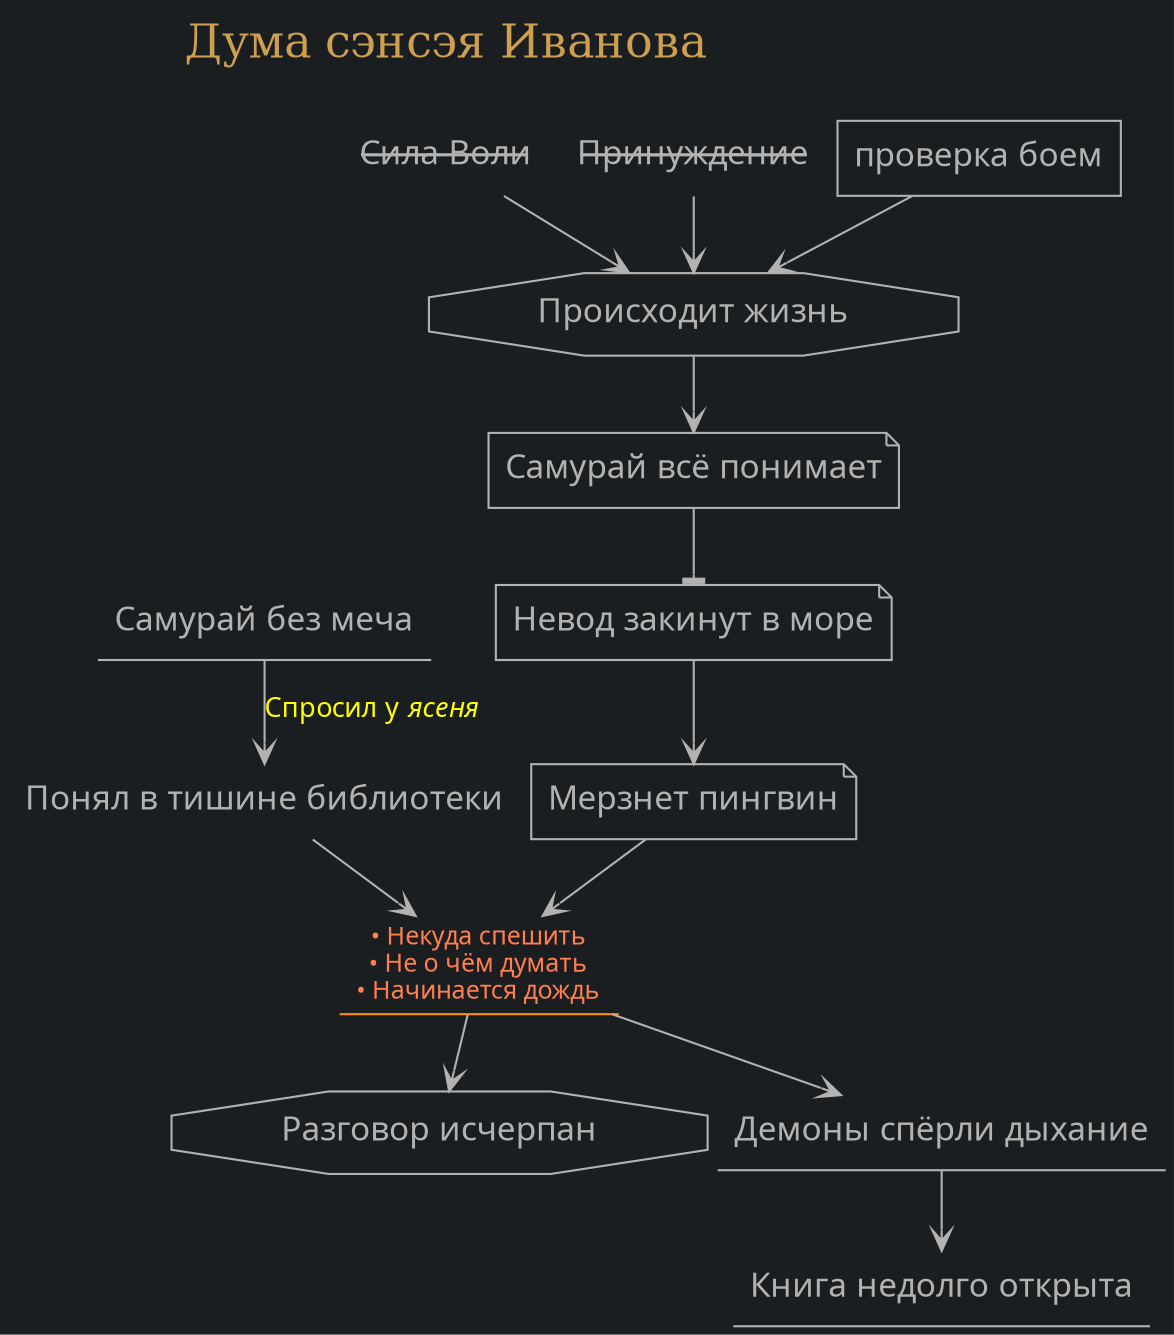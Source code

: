 digraph СистемноеМышление {
	rankdir=TB; // направление раскладки графа: T — top (сверху), B — bottom (снизу)
	bgcolor="#1b1e20"; // Фон всей диаграммы — тёмно-серый

	// Заголовок: отдельный узел с особым рангом "source"
	title [label="Дума сэнсэя Иванова", shape=plaintext, fontsize=22, fontcolor="#cf9f50"];
	// Невидимые узлы слева и справа для центрирования заголовка
	left [label="", style=invis];
	right [label="", style=invis];
	// Чтобы все три были на одном уровне (ранге) — заголовок центрируется между ними
	{ rank=source; left; title; right; }

	// Настройки всех узлов
	node [
		fontcolor="#b2b2b2" // цвет текста и рамок (светло-серый) https://graphviz.org/doc/info/colors.html
		color="#b2b2b2" // цвет рамок (границ) узлов
		fillcolor="#1b1e20" // фон узлов — тёмно-серый
		style=filled // стиль заливки узла — залить цветом из fillcolor
		fontname="Ysabeau"
		fontsize="16"
	];

	// Настройки всех рёбер
	edge [
		arrowhead=open // глобальный тип стрелок https://graphviz.org/docs/attr-types/arrowType/
		color="#b2b2b2" // цвет линий и шрифта (светло-серый)
		fontname="Ysabeau"
		fontsize="16"
	];

	// нельзя сразу объявлять и соединять узлы, как в Mermaid
	// надо сперва расписать все сущности
	
	// форму каждого узла можно задать отдельно: id2 [shape=box, label="Невод закинут в море"];
	// а можно их группировать 
	node [shape=octagon];
	S [label="Происходит жизнь"] // S = Start
	E [label="Разговор исчерпан"]; // E  End
		
	node [shape=none];
	сила_воли [label=<<s>Сила Воли</s>>]
	принуждение [label=<<s>Принуждение</s>>];
	проверка_боем [label="проверка боем", shape=box];

	node [shape=note];
	id1 [label="Самурай всё понимает", comment="I am node id1"];
	id2 [label="Невод закинут в море"];
	rybka [label="Мерзнет пингвин"];
	biblioteka [shape=plaintext, label="Понял в тишине библиотеки"];
	
	node [shape=underline];
	как_думать [label="Самурай без меча"];
	gameOver [label="Демоны спёрли дыхание"];
	bookIsClosed [label="Книга недолго открыта"];
	listOfEvents [label="• Некуда спешить\n• Не о чём думать\n• Начинается дождь", fontsize=12, fontcolor="Coral", color="DarkOrange"];
	
	// затем узлы можно соединять в самых причудливых сочетаниях

	сила_воли -> S;
	принуждение -> S;
	проверка_боем -> S;

	как_думать -> biblioteka [label=<<font color="yellow" point-size="13">Спросил у <i>ясеня</i></font>>];
	biblioteka -> listOfEvents;

	S -> id1;
	id1 -> id2 [arrowhead=tee]; // чтобы задать стиль отдельной стрелке, ноды одного пути надо разнести "две отдельно"
	id2 -> rybka -> listOfEvents -> E;
		
	listOfEvents -> gameOver -> bookIsClosed;
	
}